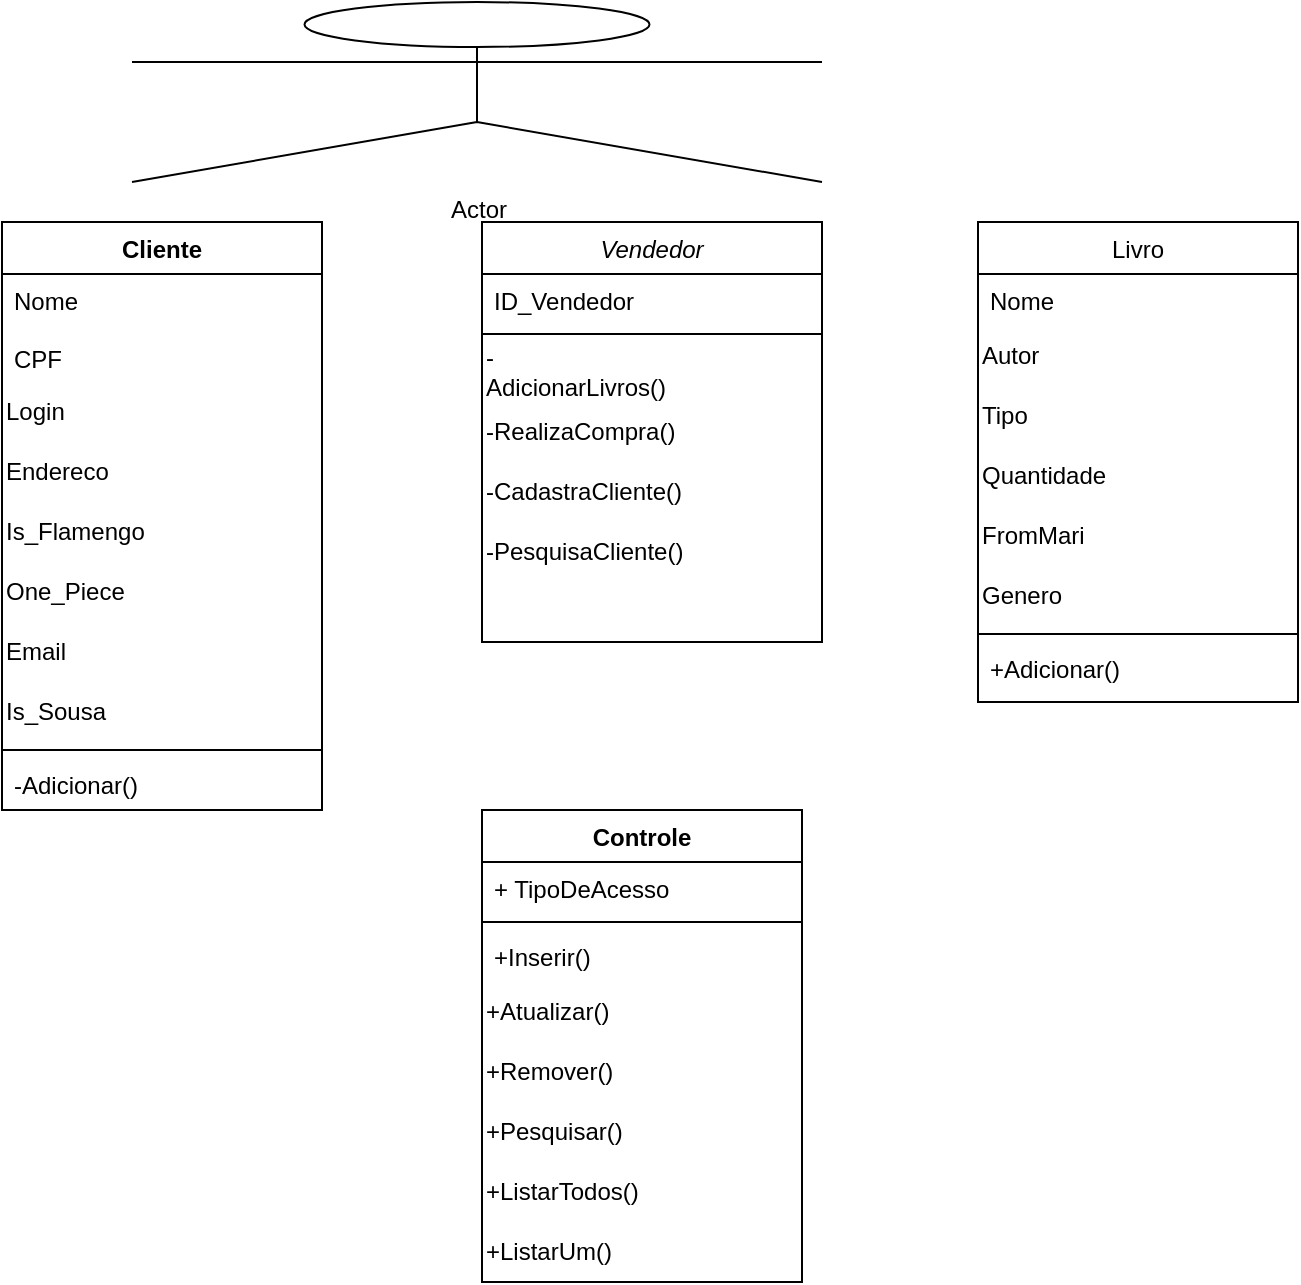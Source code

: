 <mxfile version="24.0.1" type="github">
  <diagram id="C5RBs43oDa-KdzZeNtuy" name="Page-1">
    <mxGraphModel dx="880" dy="483" grid="1" gridSize="10" guides="1" tooltips="1" connect="1" arrows="1" fold="1" page="1" pageScale="1" pageWidth="827" pageHeight="1169" math="0" shadow="0">
      <root>
        <mxCell id="WIyWlLk6GJQsqaUBKTNV-0" />
        <mxCell id="WIyWlLk6GJQsqaUBKTNV-1" parent="WIyWlLk6GJQsqaUBKTNV-0" />
        <mxCell id="zkfFHV4jXpPFQw0GAbJ--0" value="Vendedor" style="swimlane;fontStyle=2;align=center;verticalAlign=top;childLayout=stackLayout;horizontal=1;startSize=26;horizontalStack=0;resizeParent=1;resizeLast=0;collapsible=1;marginBottom=0;rounded=0;shadow=0;strokeWidth=1;" parent="WIyWlLk6GJQsqaUBKTNV-1" vertex="1">
          <mxGeometry x="260" y="120" width="170" height="210" as="geometry">
            <mxRectangle x="230" y="140" width="160" height="26" as="alternateBounds" />
          </mxGeometry>
        </mxCell>
        <mxCell id="zkfFHV4jXpPFQw0GAbJ--1" value="ID_Vendedor" style="text;align=left;verticalAlign=top;spacingLeft=4;spacingRight=4;overflow=hidden;rotatable=0;points=[[0,0.5],[1,0.5]];portConstraint=eastwest;" parent="zkfFHV4jXpPFQw0GAbJ--0" vertex="1">
          <mxGeometry y="26" width="170" height="26" as="geometry" />
        </mxCell>
        <mxCell id="zkfFHV4jXpPFQw0GAbJ--4" value="" style="line;html=1;strokeWidth=1;align=left;verticalAlign=middle;spacingTop=-1;spacingLeft=3;spacingRight=3;rotatable=0;labelPosition=right;points=[];portConstraint=eastwest;" parent="zkfFHV4jXpPFQw0GAbJ--0" vertex="1">
          <mxGeometry y="52" width="170" height="8" as="geometry" />
        </mxCell>
        <mxCell id="5as5_PsOEitrogNu9ph4-10" value="&lt;span style=&quot;text-wrap: wrap;&quot;&gt;-AdicionarLivros()&lt;/span&gt;" style="text;html=1;align=left;verticalAlign=middle;resizable=0;points=[];autosize=1;strokeColor=none;fillColor=none;" parent="zkfFHV4jXpPFQw0GAbJ--0" vertex="1">
          <mxGeometry y="60" width="170" height="30" as="geometry" />
        </mxCell>
        <mxCell id="5as5_PsOEitrogNu9ph4-11" value="-RealizaCompra()" style="text;html=1;align=left;verticalAlign=middle;resizable=0;points=[];autosize=1;strokeColor=none;fillColor=none;" parent="zkfFHV4jXpPFQw0GAbJ--0" vertex="1">
          <mxGeometry y="90" width="170" height="30" as="geometry" />
        </mxCell>
        <mxCell id="5as5_PsOEitrogNu9ph4-12" value="-CadastraCliente()" style="text;html=1;align=left;verticalAlign=middle;resizable=0;points=[];autosize=1;strokeColor=none;fillColor=none;" parent="zkfFHV4jXpPFQw0GAbJ--0" vertex="1">
          <mxGeometry y="120" width="170" height="30" as="geometry" />
        </mxCell>
        <mxCell id="5as5_PsOEitrogNu9ph4-13" value="-PesquisaCliente()" style="text;html=1;align=left;verticalAlign=middle;resizable=0;points=[];autosize=1;strokeColor=none;fillColor=none;" parent="zkfFHV4jXpPFQw0GAbJ--0" vertex="1">
          <mxGeometry y="150" width="170" height="30" as="geometry" />
        </mxCell>
        <mxCell id="zkfFHV4jXpPFQw0GAbJ--17" value="Livro" style="swimlane;fontStyle=0;align=center;verticalAlign=top;childLayout=stackLayout;horizontal=1;startSize=26;horizontalStack=0;resizeParent=1;resizeLast=0;collapsible=1;marginBottom=0;rounded=0;shadow=0;strokeWidth=1;" parent="WIyWlLk6GJQsqaUBKTNV-1" vertex="1">
          <mxGeometry x="508" y="120" width="160" height="240" as="geometry">
            <mxRectangle x="550" y="140" width="160" height="26" as="alternateBounds" />
          </mxGeometry>
        </mxCell>
        <mxCell id="zkfFHV4jXpPFQw0GAbJ--18" value="Nome" style="text;align=left;verticalAlign=top;spacingLeft=4;spacingRight=4;overflow=hidden;rotatable=0;points=[[0,0.5],[1,0.5]];portConstraint=eastwest;" parent="zkfFHV4jXpPFQw0GAbJ--17" vertex="1">
          <mxGeometry y="26" width="160" height="26" as="geometry" />
        </mxCell>
        <mxCell id="q0_GGzaw8S1Le7V9AiM2-17" value="Autor" style="text;html=1;align=left;verticalAlign=middle;resizable=0;points=[];autosize=1;strokeColor=none;fillColor=none;" vertex="1" parent="zkfFHV4jXpPFQw0GAbJ--17">
          <mxGeometry y="52" width="160" height="30" as="geometry" />
        </mxCell>
        <mxCell id="q0_GGzaw8S1Le7V9AiM2-18" value="&lt;div align=&quot;left&quot;&gt;Tipo&lt;/div&gt;" style="text;html=1;align=left;verticalAlign=middle;resizable=0;points=[];autosize=1;strokeColor=none;fillColor=none;" vertex="1" parent="zkfFHV4jXpPFQw0GAbJ--17">
          <mxGeometry y="82" width="160" height="30" as="geometry" />
        </mxCell>
        <mxCell id="q0_GGzaw8S1Le7V9AiM2-19" value="Quantidade" style="text;html=1;align=left;verticalAlign=middle;resizable=0;points=[];autosize=1;strokeColor=none;fillColor=none;" vertex="1" parent="zkfFHV4jXpPFQw0GAbJ--17">
          <mxGeometry y="112" width="160" height="30" as="geometry" />
        </mxCell>
        <mxCell id="q0_GGzaw8S1Le7V9AiM2-20" value="FromMari" style="text;html=1;align=left;verticalAlign=middle;resizable=0;points=[];autosize=1;strokeColor=none;fillColor=none;" vertex="1" parent="zkfFHV4jXpPFQw0GAbJ--17">
          <mxGeometry y="142" width="160" height="30" as="geometry" />
        </mxCell>
        <mxCell id="q0_GGzaw8S1Le7V9AiM2-23" value="Genero" style="text;html=1;align=left;verticalAlign=middle;resizable=0;points=[];autosize=1;strokeColor=none;fillColor=none;" vertex="1" parent="zkfFHV4jXpPFQw0GAbJ--17">
          <mxGeometry y="172" width="160" height="30" as="geometry" />
        </mxCell>
        <mxCell id="zkfFHV4jXpPFQw0GAbJ--23" value="" style="line;html=1;strokeWidth=1;align=left;verticalAlign=middle;spacingTop=-1;spacingLeft=3;spacingRight=3;rotatable=0;labelPosition=right;points=[];portConstraint=eastwest;" parent="zkfFHV4jXpPFQw0GAbJ--17" vertex="1">
          <mxGeometry y="202" width="160" height="8" as="geometry" />
        </mxCell>
        <mxCell id="5as5_PsOEitrogNu9ph4-1" value="+Adicionar()" style="text;align=left;verticalAlign=top;spacingLeft=4;spacingRight=4;overflow=hidden;rotatable=0;points=[[0,0.5],[1,0.5]];portConstraint=eastwest;" parent="zkfFHV4jXpPFQw0GAbJ--17" vertex="1">
          <mxGeometry y="210" width="160" height="30" as="geometry" />
        </mxCell>
        <mxCell id="q0_GGzaw8S1Le7V9AiM2-4" value="Controle" style="swimlane;fontStyle=1;align=center;verticalAlign=top;childLayout=stackLayout;horizontal=1;startSize=26;horizontalStack=0;resizeParent=1;resizeParentMax=0;resizeLast=0;collapsible=1;marginBottom=0;whiteSpace=wrap;html=1;" vertex="1" parent="WIyWlLk6GJQsqaUBKTNV-1">
          <mxGeometry x="260" y="414" width="160" height="236" as="geometry" />
        </mxCell>
        <mxCell id="q0_GGzaw8S1Le7V9AiM2-5" value="+ TipoDeAcesso" style="text;strokeColor=none;fillColor=none;align=left;verticalAlign=top;spacingLeft=4;spacingRight=4;overflow=hidden;rotatable=0;points=[[0,0.5],[1,0.5]];portConstraint=eastwest;whiteSpace=wrap;html=1;" vertex="1" parent="q0_GGzaw8S1Le7V9AiM2-4">
          <mxGeometry y="26" width="160" height="26" as="geometry" />
        </mxCell>
        <mxCell id="q0_GGzaw8S1Le7V9AiM2-6" value="" style="line;strokeWidth=1;fillColor=none;align=left;verticalAlign=middle;spacingTop=-1;spacingLeft=3;spacingRight=3;rotatable=0;labelPosition=right;points=[];portConstraint=eastwest;strokeColor=inherit;" vertex="1" parent="q0_GGzaw8S1Le7V9AiM2-4">
          <mxGeometry y="52" width="160" height="8" as="geometry" />
        </mxCell>
        <mxCell id="q0_GGzaw8S1Le7V9AiM2-7" value="+Inserir()" style="text;strokeColor=none;fillColor=none;align=left;verticalAlign=top;spacingLeft=4;spacingRight=4;overflow=hidden;rotatable=0;points=[[0,0.5],[1,0.5]];portConstraint=eastwest;whiteSpace=wrap;html=1;" vertex="1" parent="q0_GGzaw8S1Le7V9AiM2-4">
          <mxGeometry y="60" width="160" height="26" as="geometry" />
        </mxCell>
        <mxCell id="q0_GGzaw8S1Le7V9AiM2-8" value="+Atualizar()" style="text;html=1;align=left;verticalAlign=middle;resizable=0;points=[];autosize=1;strokeColor=none;fillColor=none;" vertex="1" parent="q0_GGzaw8S1Le7V9AiM2-4">
          <mxGeometry y="86" width="160" height="30" as="geometry" />
        </mxCell>
        <mxCell id="q0_GGzaw8S1Le7V9AiM2-10" value="+Remover()" style="text;html=1;align=left;verticalAlign=middle;resizable=0;points=[];autosize=1;strokeColor=none;fillColor=none;" vertex="1" parent="q0_GGzaw8S1Le7V9AiM2-4">
          <mxGeometry y="116" width="160" height="30" as="geometry" />
        </mxCell>
        <mxCell id="q0_GGzaw8S1Le7V9AiM2-9" value="+Pesquisar()" style="text;html=1;align=left;verticalAlign=middle;resizable=0;points=[];autosize=1;strokeColor=none;fillColor=none;" vertex="1" parent="q0_GGzaw8S1Le7V9AiM2-4">
          <mxGeometry y="146" width="160" height="30" as="geometry" />
        </mxCell>
        <mxCell id="q0_GGzaw8S1Le7V9AiM2-11" value="&lt;div align=&quot;left&quot;&gt;+ListarTodos()&lt;br&gt;&lt;/div&gt;" style="text;html=1;align=left;verticalAlign=middle;resizable=0;points=[];autosize=1;strokeColor=none;fillColor=none;" vertex="1" parent="q0_GGzaw8S1Le7V9AiM2-4">
          <mxGeometry y="176" width="160" height="30" as="geometry" />
        </mxCell>
        <mxCell id="q0_GGzaw8S1Le7V9AiM2-12" value="+ListarUm()" style="text;html=1;align=left;verticalAlign=middle;resizable=0;points=[];autosize=1;strokeColor=none;fillColor=none;" vertex="1" parent="q0_GGzaw8S1Le7V9AiM2-4">
          <mxGeometry y="206" width="160" height="30" as="geometry" />
        </mxCell>
        <mxCell id="zO5-gemIBGxygTYU7Dtz-0" value="Cliente" style="swimlane;fontStyle=1;align=center;verticalAlign=top;childLayout=stackLayout;horizontal=1;startSize=26;horizontalStack=0;resizeParent=1;resizeParentMax=0;resizeLast=0;collapsible=1;marginBottom=0;whiteSpace=wrap;html=1;" vertex="1" parent="WIyWlLk6GJQsqaUBKTNV-1">
          <mxGeometry x="20" y="120" width="160" height="294" as="geometry" />
        </mxCell>
        <mxCell id="zO5-gemIBGxygTYU7Dtz-1" value="Nome&lt;div&gt;&lt;br&gt;&lt;/div&gt;&lt;div&gt;CPF&lt;/div&gt;&lt;div&gt;&lt;br&gt;&lt;/div&gt;" style="text;strokeColor=none;fillColor=none;align=left;verticalAlign=top;spacingLeft=4;spacingRight=4;overflow=hidden;rotatable=0;points=[[0,0.5],[1,0.5]];portConstraint=eastwest;whiteSpace=wrap;html=1;" vertex="1" parent="zO5-gemIBGxygTYU7Dtz-0">
          <mxGeometry y="26" width="160" height="54" as="geometry" />
        </mxCell>
        <mxCell id="q0_GGzaw8S1Le7V9AiM2-22" value="Login" style="text;html=1;align=left;verticalAlign=middle;resizable=0;points=[];autosize=1;strokeColor=none;fillColor=none;" vertex="1" parent="zO5-gemIBGxygTYU7Dtz-0">
          <mxGeometry y="80" width="160" height="30" as="geometry" />
        </mxCell>
        <mxCell id="q0_GGzaw8S1Le7V9AiM2-24" value="Endereco" style="text;html=1;align=left;verticalAlign=middle;resizable=0;points=[];autosize=1;strokeColor=none;fillColor=none;" vertex="1" parent="zO5-gemIBGxygTYU7Dtz-0">
          <mxGeometry y="110" width="160" height="30" as="geometry" />
        </mxCell>
        <mxCell id="q0_GGzaw8S1Le7V9AiM2-25" value="Is_Flamengo" style="text;html=1;align=left;verticalAlign=middle;resizable=0;points=[];autosize=1;strokeColor=none;fillColor=none;" vertex="1" parent="zO5-gemIBGxygTYU7Dtz-0">
          <mxGeometry y="140" width="160" height="30" as="geometry" />
        </mxCell>
        <mxCell id="q0_GGzaw8S1Le7V9AiM2-26" value="One_Piece" style="text;html=1;align=left;verticalAlign=middle;resizable=0;points=[];autosize=1;strokeColor=none;fillColor=none;" vertex="1" parent="zO5-gemIBGxygTYU7Dtz-0">
          <mxGeometry y="170" width="160" height="30" as="geometry" />
        </mxCell>
        <mxCell id="q0_GGzaw8S1Le7V9AiM2-27" value="Email" style="text;html=1;align=left;verticalAlign=middle;resizable=0;points=[];autosize=1;strokeColor=none;fillColor=none;" vertex="1" parent="zO5-gemIBGxygTYU7Dtz-0">
          <mxGeometry y="200" width="160" height="30" as="geometry" />
        </mxCell>
        <mxCell id="q0_GGzaw8S1Le7V9AiM2-28" value="Is_Sousa" style="text;html=1;align=left;verticalAlign=middle;resizable=0;points=[];autosize=1;strokeColor=none;fillColor=none;" vertex="1" parent="zO5-gemIBGxygTYU7Dtz-0">
          <mxGeometry y="230" width="160" height="30" as="geometry" />
        </mxCell>
        <mxCell id="zO5-gemIBGxygTYU7Dtz-2" value="" style="line;strokeWidth=1;fillColor=none;align=left;verticalAlign=middle;spacingTop=-1;spacingLeft=3;spacingRight=3;rotatable=0;labelPosition=right;points=[];portConstraint=eastwest;strokeColor=inherit;" vertex="1" parent="zO5-gemIBGxygTYU7Dtz-0">
          <mxGeometry y="260" width="160" height="8" as="geometry" />
        </mxCell>
        <mxCell id="zO5-gemIBGxygTYU7Dtz-3" value="-Adicionar()" style="text;strokeColor=none;fillColor=none;align=left;verticalAlign=top;spacingLeft=4;spacingRight=4;overflow=hidden;rotatable=0;points=[[0,0.5],[1,0.5]];portConstraint=eastwest;whiteSpace=wrap;html=1;" vertex="1" parent="zO5-gemIBGxygTYU7Dtz-0">
          <mxGeometry y="268" width="160" height="26" as="geometry" />
        </mxCell>
        <mxCell id="zO5-gemIBGxygTYU7Dtz-5" value="Actor" style="shape=umlActor;verticalLabelPosition=bottom;verticalAlign=top;html=1;" vertex="1" parent="WIyWlLk6GJQsqaUBKTNV-1">
          <mxGeometry x="85" y="10" width="345" height="90" as="geometry" />
        </mxCell>
      </root>
    </mxGraphModel>
  </diagram>
</mxfile>
